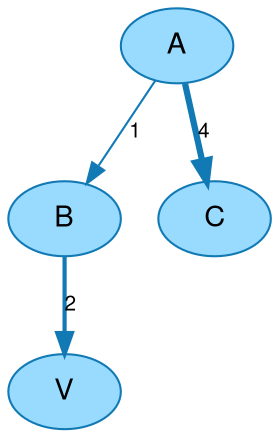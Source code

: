 // This is a GraphViz dot template file for the visualization of a graph in lightblue color scheme.
// The main part of the template is marked by the comments "Begin-Template" and "End-Template".
// It also contains a simple example graph.
//
strict digraph lightblue_template {
    //Begin-Template
    fontname = "Helvetica,Arial,sans-serif";
    node [fontname = "Helvetica,Arial,sans-serif";];
    edge [fontname = "Helvetica,Arial,sans-serif"; fontsize = 10;];
    node [style = filled; fillcolor = "0.560 0.400 0.999";];
    node [color = "0.560 0.900 0.700";];
    edge [color = "0.560 0.900 0.700";];
    //End-Template
    "A" -> "B" [penwidth = 1.0; label = 1;];
    "A" -> "C" [penwidth = 3.0; label = 4;];
    "B" -> "V" [penwidth = 2.0; label = 2;];
}
